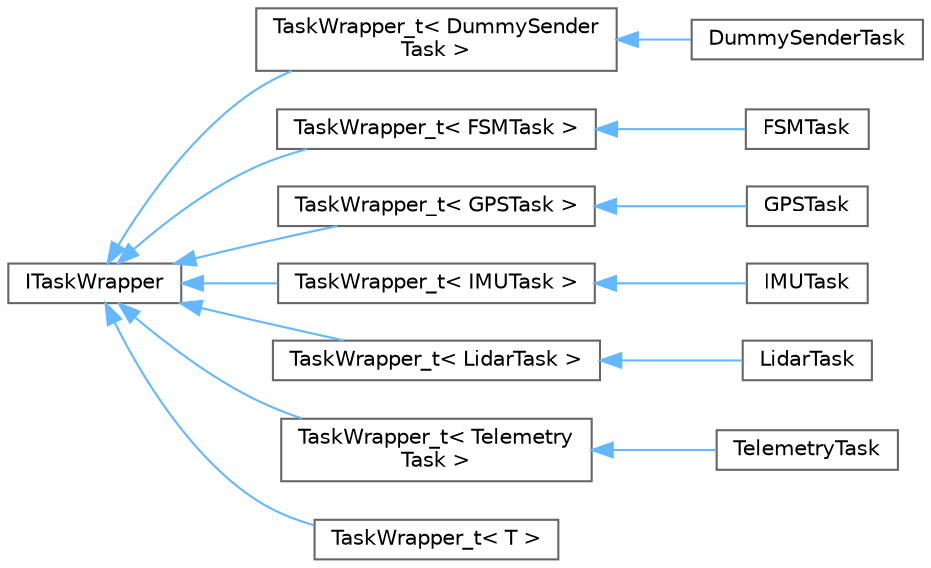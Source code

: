 digraph "Graphical Class Hierarchy"
{
 // LATEX_PDF_SIZE
  bgcolor="transparent";
  edge [fontname=Helvetica,fontsize=10,labelfontname=Helvetica,labelfontsize=10];
  node [fontname=Helvetica,fontsize=10,shape=box,height=0.2,width=0.4];
  rankdir="LR";
  Node0 [id="Node000000",label="ITaskWrapper",height=0.2,width=0.4,color="grey40", fillcolor="white", style="filled",URL="$class_i_task_wrapper.html",tooltip=" "];
  Node0 -> Node1 [id="edge1_Node000000_Node000001",dir="back",color="steelblue1",style="solid",tooltip=" "];
  Node1 [id="Node000001",label="TaskWrapper_t\< DummySender\lTask \>",height=0.2,width=0.4,color="grey40", fillcolor="white", style="filled",URL="$class_task_wrapper__t.html",tooltip=" "];
  Node1 -> Node2 [id="edge2_Node000001_Node000002",dir="back",color="steelblue1",style="solid",tooltip=" "];
  Node2 [id="Node000002",label="DummySenderTask",height=0.2,width=0.4,color="grey40", fillcolor="white", style="filled",URL="$class_dummy_sender_task.html",tooltip=" "];
  Node0 -> Node3 [id="edge3_Node000000_Node000003",dir="back",color="steelblue1",style="solid",tooltip=" "];
  Node3 [id="Node000003",label="TaskWrapper_t\< FSMTask \>",height=0.2,width=0.4,color="grey40", fillcolor="white", style="filled",URL="$class_task_wrapper__t.html",tooltip=" "];
  Node3 -> Node4 [id="edge4_Node000003_Node000004",dir="back",color="steelblue1",style="solid",tooltip=" "];
  Node4 [id="Node000004",label="FSMTask",height=0.2,width=0.4,color="grey40", fillcolor="white", style="filled",URL="$class_f_s_m_task.html",tooltip=" "];
  Node0 -> Node5 [id="edge5_Node000000_Node000005",dir="back",color="steelblue1",style="solid",tooltip=" "];
  Node5 [id="Node000005",label="TaskWrapper_t\< GPSTask \>",height=0.2,width=0.4,color="grey40", fillcolor="white", style="filled",URL="$class_task_wrapper__t.html",tooltip=" "];
  Node5 -> Node6 [id="edge6_Node000005_Node000006",dir="back",color="steelblue1",style="solid",tooltip=" "];
  Node6 [id="Node000006",label="GPSTask",height=0.2,width=0.4,color="grey40", fillcolor="white", style="filled",URL="$class_g_p_s_task.html",tooltip=" "];
  Node0 -> Node7 [id="edge7_Node000000_Node000007",dir="back",color="steelblue1",style="solid",tooltip=" "];
  Node7 [id="Node000007",label="TaskWrapper_t\< IMUTask \>",height=0.2,width=0.4,color="grey40", fillcolor="white", style="filled",URL="$class_task_wrapper__t.html",tooltip=" "];
  Node7 -> Node8 [id="edge8_Node000007_Node000008",dir="back",color="steelblue1",style="solid",tooltip=" "];
  Node8 [id="Node000008",label="IMUTask",height=0.2,width=0.4,color="grey40", fillcolor="white", style="filled",URL="$class_i_m_u_task.html",tooltip=" "];
  Node0 -> Node9 [id="edge9_Node000000_Node000009",dir="back",color="steelblue1",style="solid",tooltip=" "];
  Node9 [id="Node000009",label="TaskWrapper_t\< LidarTask \>",height=0.2,width=0.4,color="grey40", fillcolor="white", style="filled",URL="$class_task_wrapper__t.html",tooltip=" "];
  Node9 -> Node10 [id="edge10_Node000009_Node000010",dir="back",color="steelblue1",style="solid",tooltip=" "];
  Node10 [id="Node000010",label="LidarTask",height=0.2,width=0.4,color="grey40", fillcolor="white", style="filled",URL="$class_lidar_task.html",tooltip=" "];
  Node0 -> Node11 [id="edge11_Node000000_Node000011",dir="back",color="steelblue1",style="solid",tooltip=" "];
  Node11 [id="Node000011",label="TaskWrapper_t\< Telemetry\lTask \>",height=0.2,width=0.4,color="grey40", fillcolor="white", style="filled",URL="$class_task_wrapper__t.html",tooltip=" "];
  Node11 -> Node12 [id="edge12_Node000011_Node000012",dir="back",color="steelblue1",style="solid",tooltip=" "];
  Node12 [id="Node000012",label="TelemetryTask",height=0.2,width=0.4,color="grey40", fillcolor="white", style="filled",URL="$class_telemetry_task.html",tooltip=" "];
  Node0 -> Node13 [id="edge13_Node000000_Node000013",dir="back",color="steelblue1",style="solid",tooltip=" "];
  Node13 [id="Node000013",label="TaskWrapper_t\< T \>",height=0.2,width=0.4,color="grey40", fillcolor="white", style="filled",URL="$class_task_wrapper__t.html",tooltip="Abstract base class for wrapping FreeRTOS tasks with start/stop control and lifecycle hooks."];
}
